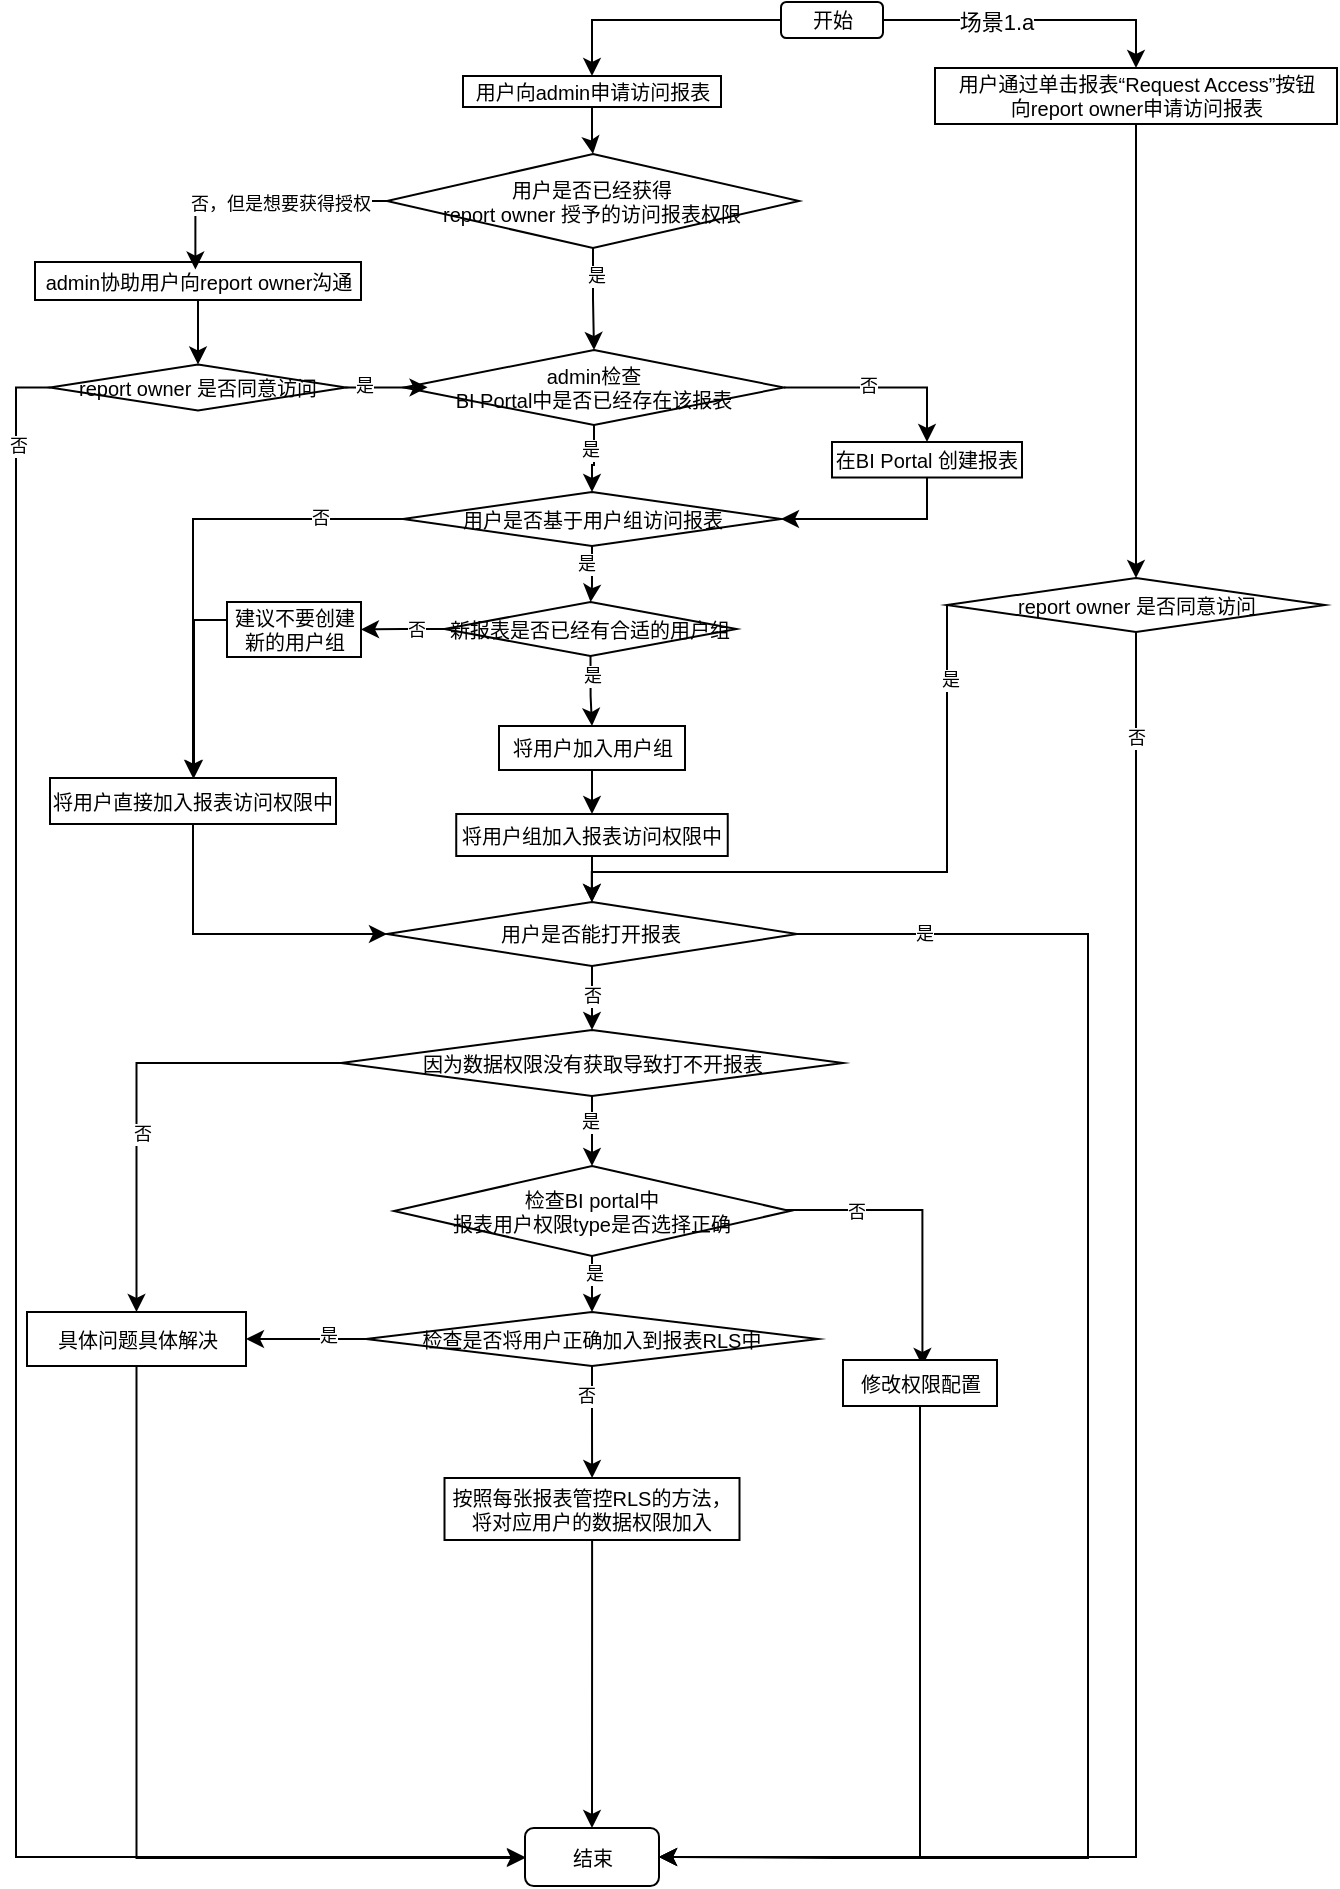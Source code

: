 <mxfile version="25.0.3">
  <diagram name="第 1 页" id="4Z0Ka_Te9Ri8-RzgAn7T">
    <mxGraphModel dx="629" dy="375" grid="0" gridSize="10" guides="1" tooltips="1" connect="1" arrows="1" fold="1" page="1" pageScale="1" pageWidth="827" pageHeight="1169" math="0" shadow="0">
      <root>
        <mxCell id="0" />
        <mxCell id="1" parent="0" />
        <mxCell id="pARgLp83FpRPWA3JOX_G-7" style="edgeStyle=orthogonalEdgeStyle;rounded=0;orthogonalLoop=1;jettySize=auto;html=1;exitX=1;exitY=0.5;exitDx=0;exitDy=0;entryX=0.5;entryY=0;entryDx=0;entryDy=0;" parent="1" source="ilZPSHY-V1277pjvOUdr-1" target="pARgLp83FpRPWA3JOX_G-3" edge="1">
          <mxGeometry relative="1" as="geometry" />
        </mxCell>
        <mxCell id="ByDmmqcMoBoIHStEWOWe-18" value="场景1.a" style="edgeLabel;html=1;align=center;verticalAlign=middle;resizable=0;points=[];" vertex="1" connectable="0" parent="pARgLp83FpRPWA3JOX_G-7">
          <mxGeometry x="-0.246" y="-1" relative="1" as="geometry">
            <mxPoint as="offset" />
          </mxGeometry>
        </mxCell>
        <mxCell id="ByDmmqcMoBoIHStEWOWe-7" style="edgeStyle=orthogonalEdgeStyle;rounded=0;orthogonalLoop=1;jettySize=auto;html=1;entryX=0.5;entryY=0;entryDx=0;entryDy=0;" edge="1" parent="1" source="ilZPSHY-V1277pjvOUdr-1" target="ByDmmqcMoBoIHStEWOWe-6">
          <mxGeometry relative="1" as="geometry" />
        </mxCell>
        <mxCell id="ilZPSHY-V1277pjvOUdr-1" value="开始" style="rounded=1;whiteSpace=wrap;html=1;fontSize=10;" parent="1" vertex="1">
          <mxGeometry x="482.5" y="33" width="51" height="18" as="geometry" />
        </mxCell>
        <mxCell id="ilZPSHY-V1277pjvOUdr-12" value="" style="edgeStyle=orthogonalEdgeStyle;rounded=0;orthogonalLoop=1;jettySize=auto;html=1;" parent="1" source="ilZPSHY-V1277pjvOUdr-7" target="ilZPSHY-V1277pjvOUdr-11" edge="1">
          <mxGeometry relative="1" as="geometry" />
        </mxCell>
        <mxCell id="ilZPSHY-V1277pjvOUdr-13" value="否" style="edgeLabel;html=1;align=center;verticalAlign=middle;resizable=0;points=[];fontSize=9;" parent="ilZPSHY-V1277pjvOUdr-12" vertex="1" connectable="0">
          <mxGeometry x="-0.147" y="1" relative="1" as="geometry">
            <mxPoint as="offset" />
          </mxGeometry>
        </mxCell>
        <mxCell id="ilZPSHY-V1277pjvOUdr-29" style="edgeStyle=orthogonalEdgeStyle;rounded=0;orthogonalLoop=1;jettySize=auto;html=1;exitX=0.5;exitY=1;exitDx=0;exitDy=0;" parent="1" source="ilZPSHY-V1277pjvOUdr-7" target="ilZPSHY-V1277pjvOUdr-28" edge="1">
          <mxGeometry relative="1" as="geometry" />
        </mxCell>
        <mxCell id="ilZPSHY-V1277pjvOUdr-30" value="是" style="edgeLabel;html=1;align=center;verticalAlign=middle;resizable=0;points=[];fontSize=9;" parent="ilZPSHY-V1277pjvOUdr-29" vertex="1" connectable="0">
          <mxGeometry x="-0.265" y="-2" relative="1" as="geometry">
            <mxPoint as="offset" />
          </mxGeometry>
        </mxCell>
        <mxCell id="ilZPSHY-V1277pjvOUdr-7" value="admin检查&lt;br&gt;BI Portal中是否已经存在该报表" style="rhombus;whiteSpace=wrap;html=1;fontSize=10;rounded=0;" parent="1" vertex="1">
          <mxGeometry x="294" y="207" width="190" height="37.5" as="geometry" />
        </mxCell>
        <mxCell id="seMw0L7vWgZuyYbHkAr_-15" style="edgeStyle=orthogonalEdgeStyle;rounded=0;orthogonalLoop=1;jettySize=auto;html=1;exitX=0.5;exitY=1;exitDx=0;exitDy=0;entryX=1;entryY=0.5;entryDx=0;entryDy=0;" parent="1" source="ilZPSHY-V1277pjvOUdr-11" target="ilZPSHY-V1277pjvOUdr-28" edge="1">
          <mxGeometry relative="1" as="geometry" />
        </mxCell>
        <mxCell id="ilZPSHY-V1277pjvOUdr-11" value="在BI Portal 创建报表" style="whiteSpace=wrap;html=1;fontSize=10;rounded=0;" parent="1" vertex="1">
          <mxGeometry x="508" y="253" width="95" height="17.75" as="geometry" />
        </mxCell>
        <mxCell id="ilZPSHY-V1277pjvOUdr-20" value="" style="edgeStyle=orthogonalEdgeStyle;rounded=0;orthogonalLoop=1;jettySize=auto;html=1;exitX=0.5;exitY=1;exitDx=0;exitDy=0;" parent="1" source="ilZPSHY-V1277pjvOUdr-17" target="ilZPSHY-V1277pjvOUdr-19" edge="1">
          <mxGeometry relative="1" as="geometry">
            <mxPoint x="388" y="322" as="targetPoint" />
          </mxGeometry>
        </mxCell>
        <mxCell id="ilZPSHY-V1277pjvOUdr-21" value="是" style="edgeLabel;html=1;align=center;verticalAlign=middle;resizable=0;points=[];fontSize=9;" parent="ilZPSHY-V1277pjvOUdr-20" vertex="1" connectable="0">
          <mxGeometry x="-0.469" relative="1" as="geometry">
            <mxPoint as="offset" />
          </mxGeometry>
        </mxCell>
        <mxCell id="ilZPSHY-V1277pjvOUdr-25" value="" style="edgeStyle=orthogonalEdgeStyle;rounded=0;orthogonalLoop=1;jettySize=auto;html=1;" parent="1" source="ilZPSHY-V1277pjvOUdr-17" target="ilZPSHY-V1277pjvOUdr-24" edge="1">
          <mxGeometry relative="1" as="geometry" />
        </mxCell>
        <mxCell id="ilZPSHY-V1277pjvOUdr-26" value="否" style="edgeLabel;html=1;align=center;verticalAlign=middle;resizable=0;points=[];fontSize=9;" parent="ilZPSHY-V1277pjvOUdr-25" vertex="1" connectable="0">
          <mxGeometry x="-0.288" relative="1" as="geometry">
            <mxPoint as="offset" />
          </mxGeometry>
        </mxCell>
        <mxCell id="ilZPSHY-V1277pjvOUdr-17" value="新报表是否已经有合适的用户组" style="rhombus;whiteSpace=wrap;html=1;fontSize=10;rounded=0;" parent="1" vertex="1">
          <mxGeometry x="314.25" y="333" width="146" height="27" as="geometry" />
        </mxCell>
        <mxCell id="seMw0L7vWgZuyYbHkAr_-9" value="" style="edgeStyle=orthogonalEdgeStyle;rounded=0;orthogonalLoop=1;jettySize=auto;html=1;" parent="1" source="ilZPSHY-V1277pjvOUdr-19" target="seMw0L7vWgZuyYbHkAr_-8" edge="1">
          <mxGeometry relative="1" as="geometry" />
        </mxCell>
        <mxCell id="ilZPSHY-V1277pjvOUdr-19" value="将用户加入用户组" style="whiteSpace=wrap;html=1;fontSize=10;rounded=0;" parent="1" vertex="1">
          <mxGeometry x="341.5" y="395" width="93" height="22" as="geometry" />
        </mxCell>
        <mxCell id="pARgLp83FpRPWA3JOX_G-14" style="edgeStyle=orthogonalEdgeStyle;rounded=0;orthogonalLoop=1;jettySize=auto;html=1;entryX=0.5;entryY=0;entryDx=0;entryDy=0;" parent="1" edge="1">
          <mxGeometry relative="1" as="geometry">
            <mxPoint x="257.779" y="343.5" as="sourcePoint" />
            <mxPoint x="189" y="421" as="targetPoint" />
            <Array as="points">
              <mxPoint x="188.75" y="342" />
            </Array>
          </mxGeometry>
        </mxCell>
        <mxCell id="ilZPSHY-V1277pjvOUdr-24" value="建议不要创建新的用户组" style="whiteSpace=wrap;html=1;fontSize=10;rounded=0;" parent="1" vertex="1">
          <mxGeometry x="205.5" y="333" width="67" height="27.5" as="geometry" />
        </mxCell>
        <mxCell id="ilZPSHY-V1277pjvOUdr-32" style="edgeStyle=orthogonalEdgeStyle;rounded=0;orthogonalLoop=1;jettySize=auto;html=1;exitX=0.5;exitY=1;exitDx=0;exitDy=0;" parent="1" source="ilZPSHY-V1277pjvOUdr-28" target="ilZPSHY-V1277pjvOUdr-17" edge="1">
          <mxGeometry relative="1" as="geometry" />
        </mxCell>
        <mxCell id="ilZPSHY-V1277pjvOUdr-33" value="是" style="edgeLabel;html=1;align=center;verticalAlign=middle;resizable=0;points=[];fontSize=9;" parent="ilZPSHY-V1277pjvOUdr-32" vertex="1" connectable="0">
          <mxGeometry x="-0.379" y="-3" relative="1" as="geometry">
            <mxPoint as="offset" />
          </mxGeometry>
        </mxCell>
        <mxCell id="pARgLp83FpRPWA3JOX_G-11" style="edgeStyle=orthogonalEdgeStyle;rounded=0;orthogonalLoop=1;jettySize=auto;html=1;entryX=0.5;entryY=0;entryDx=0;entryDy=0;" parent="1" source="ilZPSHY-V1277pjvOUdr-28" target="seMw0L7vWgZuyYbHkAr_-3" edge="1">
          <mxGeometry relative="1" as="geometry" />
        </mxCell>
        <mxCell id="pARgLp83FpRPWA3JOX_G-12" value="否" style="edgeLabel;html=1;align=center;verticalAlign=middle;resizable=0;points=[];fontSize=9;" parent="pARgLp83FpRPWA3JOX_G-11" vertex="1" connectable="0">
          <mxGeometry x="-0.644" y="-1" relative="1" as="geometry">
            <mxPoint as="offset" />
          </mxGeometry>
        </mxCell>
        <mxCell id="ilZPSHY-V1277pjvOUdr-28" value="用户是否基于用户组访问报表" style="rhombus;whiteSpace=wrap;html=1;fontSize=10;rounded=0;" parent="1" vertex="1">
          <mxGeometry x="293.5" y="278" width="189" height="27" as="geometry" />
        </mxCell>
        <mxCell id="seMw0L7vWgZuyYbHkAr_-13" style="edgeStyle=orthogonalEdgeStyle;rounded=0;orthogonalLoop=1;jettySize=auto;html=1;exitX=0.5;exitY=1;exitDx=0;exitDy=0;entryX=0;entryY=0.5;entryDx=0;entryDy=0;" parent="1" source="seMw0L7vWgZuyYbHkAr_-3" target="seMw0L7vWgZuyYbHkAr_-16" edge="1">
          <mxGeometry relative="1" as="geometry">
            <mxPoint x="326.0" y="494.5" as="targetPoint" />
          </mxGeometry>
        </mxCell>
        <mxCell id="seMw0L7vWgZuyYbHkAr_-3" value="将用户直接加入报表访问权限中" style="whiteSpace=wrap;html=1;fontSize=10;rounded=0;" parent="1" vertex="1">
          <mxGeometry x="117" y="421" width="143" height="23" as="geometry" />
        </mxCell>
        <mxCell id="seMw0L7vWgZuyYbHkAr_-17" value="" style="edgeStyle=orthogonalEdgeStyle;rounded=0;orthogonalLoop=1;jettySize=auto;html=1;" parent="1" source="seMw0L7vWgZuyYbHkAr_-8" target="seMw0L7vWgZuyYbHkAr_-16" edge="1">
          <mxGeometry relative="1" as="geometry" />
        </mxCell>
        <mxCell id="seMw0L7vWgZuyYbHkAr_-8" value="将用户组加入报表访问权限中" style="whiteSpace=wrap;html=1;fontSize=10;rounded=0;" parent="1" vertex="1">
          <mxGeometry x="320.12" y="439" width="135.75" height="21" as="geometry" />
        </mxCell>
        <mxCell id="seMw0L7vWgZuyYbHkAr_-23" value="" style="edgeStyle=orthogonalEdgeStyle;rounded=0;orthogonalLoop=1;jettySize=auto;html=1;" parent="1" source="seMw0L7vWgZuyYbHkAr_-16" target="seMw0L7vWgZuyYbHkAr_-22" edge="1">
          <mxGeometry relative="1" as="geometry" />
        </mxCell>
        <mxCell id="seMw0L7vWgZuyYbHkAr_-24" value="否" style="edgeLabel;html=1;align=center;verticalAlign=middle;resizable=0;points=[];fontSize=9;" parent="seMw0L7vWgZuyYbHkAr_-23" vertex="1" connectable="0">
          <mxGeometry x="-0.399" relative="1" as="geometry">
            <mxPoint as="offset" />
          </mxGeometry>
        </mxCell>
        <mxCell id="pARgLp83FpRPWA3JOX_G-35" style="edgeStyle=orthogonalEdgeStyle;rounded=0;orthogonalLoop=1;jettySize=auto;html=1;entryX=1;entryY=0.5;entryDx=0;entryDy=0;" parent="1" source="seMw0L7vWgZuyYbHkAr_-16" target="seMw0L7vWgZuyYbHkAr_-21" edge="1">
          <mxGeometry relative="1" as="geometry">
            <Array as="points">
              <mxPoint x="636" y="499" />
              <mxPoint x="636" y="961" />
              <mxPoint x="510" y="961" />
            </Array>
          </mxGeometry>
        </mxCell>
        <mxCell id="pARgLp83FpRPWA3JOX_G-36" value="是" style="edgeLabel;html=1;align=center;verticalAlign=middle;resizable=0;points=[];fontSize=9;" parent="pARgLp83FpRPWA3JOX_G-35" vertex="1" connectable="0">
          <mxGeometry x="-0.847" relative="1" as="geometry">
            <mxPoint as="offset" />
          </mxGeometry>
        </mxCell>
        <mxCell id="seMw0L7vWgZuyYbHkAr_-16" value="用户是否能打开报表" style="rhombus;whiteSpace=wrap;html=1;fontSize=10;rounded=0;" parent="1" vertex="1">
          <mxGeometry x="285.49" y="483" width="205.01" height="32" as="geometry" />
        </mxCell>
        <mxCell id="seMw0L7vWgZuyYbHkAr_-21" value="结束" style="rounded=1;whiteSpace=wrap;html=1;fontSize=10;" parent="1" vertex="1">
          <mxGeometry x="354.5" y="946" width="67" height="29" as="geometry" />
        </mxCell>
        <mxCell id="seMw0L7vWgZuyYbHkAr_-28" value="" style="edgeStyle=orthogonalEdgeStyle;rounded=0;orthogonalLoop=1;jettySize=auto;html=1;entryX=0.5;entryY=0;entryDx=0;entryDy=0;" parent="1" source="seMw0L7vWgZuyYbHkAr_-22" target="seMw0L7vWgZuyYbHkAr_-34" edge="1">
          <mxGeometry relative="1" as="geometry">
            <mxPoint x="387.5" y="621" as="targetPoint" />
            <Array as="points" />
          </mxGeometry>
        </mxCell>
        <mxCell id="seMw0L7vWgZuyYbHkAr_-32" value="是" style="edgeLabel;html=1;align=center;verticalAlign=middle;resizable=0;points=[];fontSize=9;" parent="seMw0L7vWgZuyYbHkAr_-28" vertex="1" connectable="0">
          <mxGeometry x="-0.422" y="-1" relative="1" as="geometry">
            <mxPoint as="offset" />
          </mxGeometry>
        </mxCell>
        <mxCell id="seMw0L7vWgZuyYbHkAr_-30" value="" style="edgeStyle=orthogonalEdgeStyle;rounded=0;orthogonalLoop=1;jettySize=auto;html=1;" parent="1" source="seMw0L7vWgZuyYbHkAr_-22" target="seMw0L7vWgZuyYbHkAr_-29" edge="1">
          <mxGeometry relative="1" as="geometry" />
        </mxCell>
        <mxCell id="seMw0L7vWgZuyYbHkAr_-31" value="否" style="edgeLabel;html=1;align=center;verticalAlign=middle;resizable=0;points=[];fontSize=9;" parent="seMw0L7vWgZuyYbHkAr_-30" vertex="1" connectable="0">
          <mxGeometry x="0.213" y="2" relative="1" as="geometry">
            <mxPoint as="offset" />
          </mxGeometry>
        </mxCell>
        <mxCell id="seMw0L7vWgZuyYbHkAr_-22" value="因为数据权限没有获取导致打不开报表" style="rhombus;whiteSpace=wrap;html=1;fontSize=10;rounded=0;" parent="1" vertex="1">
          <mxGeometry x="262.5" y="547" width="251" height="33" as="geometry" />
        </mxCell>
        <mxCell id="seMw0L7vWgZuyYbHkAr_-33" style="edgeStyle=orthogonalEdgeStyle;rounded=0;orthogonalLoop=1;jettySize=auto;html=1;entryX=0;entryY=0.5;entryDx=0;entryDy=0;" parent="1" source="seMw0L7vWgZuyYbHkAr_-29" target="seMw0L7vWgZuyYbHkAr_-21" edge="1">
          <mxGeometry relative="1" as="geometry">
            <mxPoint x="195" y="885" as="targetPoint" />
            <Array as="points">
              <mxPoint x="160" y="961" />
              <mxPoint x="354" y="961" />
            </Array>
          </mxGeometry>
        </mxCell>
        <mxCell id="seMw0L7vWgZuyYbHkAr_-29" value="具体问题具体解决" style="whiteSpace=wrap;html=1;fontSize=10;rounded=0;" parent="1" vertex="1">
          <mxGeometry x="105.5" y="688" width="109.5" height="27" as="geometry" />
        </mxCell>
        <mxCell id="seMw0L7vWgZuyYbHkAr_-36" value="" style="edgeStyle=orthogonalEdgeStyle;rounded=0;orthogonalLoop=1;jettySize=auto;html=1;entryX=0.5;entryY=0;entryDx=0;entryDy=0;" parent="1" edge="1">
          <mxGeometry relative="1" as="geometry">
            <mxPoint x="553.22" y="715" as="targetPoint" />
            <Array as="points">
              <mxPoint x="553.22" y="637" />
            </Array>
            <mxPoint x="472.996" y="637.04" as="sourcePoint" />
          </mxGeometry>
        </mxCell>
        <mxCell id="seMw0L7vWgZuyYbHkAr_-39" value="否" style="edgeLabel;html=1;align=center;verticalAlign=middle;resizable=0;points=[];fontSize=9;" parent="seMw0L7vWgZuyYbHkAr_-36" vertex="1" connectable="0">
          <mxGeometry x="-0.408" y="-1" relative="1" as="geometry">
            <mxPoint as="offset" />
          </mxGeometry>
        </mxCell>
        <mxCell id="seMw0L7vWgZuyYbHkAr_-44" value="" style="edgeStyle=orthogonalEdgeStyle;rounded=0;orthogonalLoop=1;jettySize=auto;html=1;" parent="1" source="seMw0L7vWgZuyYbHkAr_-34" target="seMw0L7vWgZuyYbHkAr_-43" edge="1">
          <mxGeometry relative="1" as="geometry" />
        </mxCell>
        <mxCell id="ByDmmqcMoBoIHStEWOWe-17" value="是" style="edgeLabel;html=1;align=center;verticalAlign=middle;resizable=0;points=[];fontSize=9;" vertex="1" connectable="0" parent="seMw0L7vWgZuyYbHkAr_-44">
          <mxGeometry x="0.269" y="1" relative="1" as="geometry">
            <mxPoint as="offset" />
          </mxGeometry>
        </mxCell>
        <mxCell id="seMw0L7vWgZuyYbHkAr_-34" value="检查BI portal中&lt;br&gt;报表用户权限type是否选择正确" style="rhombus;whiteSpace=wrap;html=1;fontSize=10;" parent="1" vertex="1">
          <mxGeometry x="289" y="615" width="198" height="45" as="geometry" />
        </mxCell>
        <mxCell id="pARgLp83FpRPWA3JOX_G-33" style="edgeStyle=orthogonalEdgeStyle;rounded=0;orthogonalLoop=1;jettySize=auto;html=1;entryX=1;entryY=0.5;entryDx=0;entryDy=0;" parent="1" source="seMw0L7vWgZuyYbHkAr_-37" target="seMw0L7vWgZuyYbHkAr_-21" edge="1">
          <mxGeometry relative="1" as="geometry">
            <Array as="points">
              <mxPoint x="552" y="960" />
            </Array>
          </mxGeometry>
        </mxCell>
        <mxCell id="seMw0L7vWgZuyYbHkAr_-37" value="修改权限配置" style="rounded=0;whiteSpace=wrap;html=1;fontSize=10;" parent="1" vertex="1">
          <mxGeometry x="513.5" y="712" width="77" height="23" as="geometry" />
        </mxCell>
        <mxCell id="seMw0L7vWgZuyYbHkAr_-46" style="edgeStyle=orthogonalEdgeStyle;rounded=0;orthogonalLoop=1;jettySize=auto;html=1;entryX=1;entryY=0.5;entryDx=0;entryDy=0;" parent="1" source="seMw0L7vWgZuyYbHkAr_-43" target="seMw0L7vWgZuyYbHkAr_-29" edge="1">
          <mxGeometry relative="1" as="geometry" />
        </mxCell>
        <mxCell id="seMw0L7vWgZuyYbHkAr_-47" value="是" style="edgeLabel;html=1;align=center;verticalAlign=middle;resizable=0;points=[];fontSize=9;" parent="seMw0L7vWgZuyYbHkAr_-46" vertex="1" connectable="0">
          <mxGeometry x="-0.359" y="-2" relative="1" as="geometry">
            <mxPoint as="offset" />
          </mxGeometry>
        </mxCell>
        <mxCell id="seMw0L7vWgZuyYbHkAr_-49" value="" style="edgeStyle=orthogonalEdgeStyle;rounded=0;orthogonalLoop=1;jettySize=auto;html=1;" parent="1" source="seMw0L7vWgZuyYbHkAr_-43" target="seMw0L7vWgZuyYbHkAr_-48" edge="1">
          <mxGeometry relative="1" as="geometry" />
        </mxCell>
        <mxCell id="seMw0L7vWgZuyYbHkAr_-50" value="否" style="edgeLabel;html=1;align=center;verticalAlign=middle;resizable=0;points=[];fontSize=9;" parent="seMw0L7vWgZuyYbHkAr_-49" vertex="1" connectable="0">
          <mxGeometry x="-0.465" y="-3" relative="1" as="geometry">
            <mxPoint as="offset" />
          </mxGeometry>
        </mxCell>
        <mxCell id="seMw0L7vWgZuyYbHkAr_-43" value="检查是否将用户正确加入到报表RLS中" style="rhombus;whiteSpace=wrap;html=1;fontSize=10;" parent="1" vertex="1">
          <mxGeometry x="275" y="688" width="226" height="27" as="geometry" />
        </mxCell>
        <mxCell id="seMw0L7vWgZuyYbHkAr_-51" style="edgeStyle=orthogonalEdgeStyle;rounded=0;orthogonalLoop=1;jettySize=auto;html=1;entryX=0.5;entryY=0;entryDx=0;entryDy=0;" parent="1" source="seMw0L7vWgZuyYbHkAr_-48" target="seMw0L7vWgZuyYbHkAr_-21" edge="1">
          <mxGeometry relative="1" as="geometry">
            <Array as="points">
              <mxPoint x="388" y="841" />
              <mxPoint x="388" y="841" />
            </Array>
          </mxGeometry>
        </mxCell>
        <mxCell id="seMw0L7vWgZuyYbHkAr_-48" value="按照每张报表管控RLS的方法，将对应用户的数据权限加入" style="whiteSpace=wrap;html=1;fontSize=10;" parent="1" vertex="1">
          <mxGeometry x="314.25" y="771" width="147.5" height="31" as="geometry" />
        </mxCell>
        <mxCell id="pARgLp83FpRPWA3JOX_G-5" style="edgeStyle=orthogonalEdgeStyle;rounded=0;orthogonalLoop=1;jettySize=auto;html=1;exitX=0.5;exitY=1;exitDx=0;exitDy=0;entryX=0.5;entryY=0;entryDx=0;entryDy=0;" parent="1" source="pARgLp83FpRPWA3JOX_G-3" target="pARgLp83FpRPWA3JOX_G-4" edge="1">
          <mxGeometry relative="1" as="geometry" />
        </mxCell>
        <mxCell id="pARgLp83FpRPWA3JOX_G-3" value="用户通过单击报表“Request Access”按钮&lt;br&gt;向report owner申请访问报表" style="whiteSpace=wrap;html=1;fontSize=10;rounded=0;" parent="1" vertex="1">
          <mxGeometry x="559.5" y="66" width="201" height="28" as="geometry" />
        </mxCell>
        <mxCell id="pARgLp83FpRPWA3JOX_G-15" style="edgeStyle=orthogonalEdgeStyle;rounded=0;orthogonalLoop=1;jettySize=auto;html=1;" parent="1" edge="1">
          <mxGeometry relative="1" as="geometry">
            <mxPoint x="565.5" y="334.486" as="sourcePoint" />
            <mxPoint x="387.9" y="483.001" as="targetPoint" />
            <Array as="points">
              <mxPoint x="565" y="468" />
              <mxPoint x="388" y="468" />
            </Array>
          </mxGeometry>
        </mxCell>
        <mxCell id="pARgLp83FpRPWA3JOX_G-16" value="是" style="edgeLabel;html=1;align=center;verticalAlign=middle;resizable=0;points=[];fontSize=9;" parent="pARgLp83FpRPWA3JOX_G-15" vertex="1" connectable="0">
          <mxGeometry x="-0.769" y="1" relative="1" as="geometry">
            <mxPoint as="offset" />
          </mxGeometry>
        </mxCell>
        <mxCell id="pARgLp83FpRPWA3JOX_G-18" style="edgeStyle=orthogonalEdgeStyle;rounded=0;orthogonalLoop=1;jettySize=auto;html=1;entryX=1;entryY=0.5;entryDx=0;entryDy=0;" parent="1" source="pARgLp83FpRPWA3JOX_G-4" target="seMw0L7vWgZuyYbHkAr_-21" edge="1">
          <mxGeometry relative="1" as="geometry">
            <Array as="points">
              <mxPoint x="660" y="960" />
            </Array>
          </mxGeometry>
        </mxCell>
        <mxCell id="pARgLp83FpRPWA3JOX_G-19" value="否" style="edgeLabel;html=1;align=center;verticalAlign=middle;resizable=0;points=[];fontSize=9;" parent="pARgLp83FpRPWA3JOX_G-18" vertex="1" connectable="0">
          <mxGeometry x="-0.876" relative="1" as="geometry">
            <mxPoint as="offset" />
          </mxGeometry>
        </mxCell>
        <mxCell id="pARgLp83FpRPWA3JOX_G-4" value="report owner 是否同意访问" style="rhombus;whiteSpace=wrap;html=1;fontSize=10;rounded=0;" parent="1" vertex="1">
          <mxGeometry x="565.5" y="321" width="189" height="27" as="geometry" />
        </mxCell>
        <mxCell id="pARgLp83FpRPWA3JOX_G-26" value="" style="edgeStyle=orthogonalEdgeStyle;rounded=0;orthogonalLoop=1;jettySize=auto;html=1;" parent="1" source="pARgLp83FpRPWA3JOX_G-22" target="pARgLp83FpRPWA3JOX_G-25" edge="1">
          <mxGeometry relative="1" as="geometry" />
        </mxCell>
        <mxCell id="pARgLp83FpRPWA3JOX_G-22" value="admin协助用户向report owner沟通" style="rounded=0;whiteSpace=wrap;html=1;fontSize=10;" parent="1" vertex="1">
          <mxGeometry x="109.5" y="163" width="163" height="19" as="geometry" />
        </mxCell>
        <mxCell id="pARgLp83FpRPWA3JOX_G-31" style="edgeStyle=orthogonalEdgeStyle;rounded=0;orthogonalLoop=1;jettySize=auto;html=1;entryX=0;entryY=0.5;entryDx=0;entryDy=0;" parent="1" source="pARgLp83FpRPWA3JOX_G-25" target="seMw0L7vWgZuyYbHkAr_-21" edge="1">
          <mxGeometry relative="1" as="geometry">
            <mxPoint x="95.143" y="906.429" as="targetPoint" />
            <Array as="points">
              <mxPoint x="100" y="960" />
            </Array>
          </mxGeometry>
        </mxCell>
        <mxCell id="pARgLp83FpRPWA3JOX_G-32" value="否" style="edgeLabel;html=1;align=center;verticalAlign=middle;resizable=0;points=[];fontSize=9;" parent="pARgLp83FpRPWA3JOX_G-31" vertex="1" connectable="0">
          <mxGeometry x="-0.908" y="1" relative="1" as="geometry">
            <mxPoint as="offset" />
          </mxGeometry>
        </mxCell>
        <mxCell id="pARgLp83FpRPWA3JOX_G-25" value="report owner 是否同意访问" style="rhombus;whiteSpace=wrap;html=1;fontSize=10;rounded=0;" parent="1" vertex="1">
          <mxGeometry x="117" y="214.25" width="148" height="23" as="geometry" />
        </mxCell>
        <mxCell id="ByDmmqcMoBoIHStEWOWe-9" style="edgeStyle=orthogonalEdgeStyle;rounded=0;orthogonalLoop=1;jettySize=auto;html=1;" edge="1" parent="1" source="ByDmmqcMoBoIHStEWOWe-4" target="ilZPSHY-V1277pjvOUdr-7">
          <mxGeometry relative="1" as="geometry" />
        </mxCell>
        <mxCell id="ByDmmqcMoBoIHStEWOWe-11" value="是" style="edgeLabel;html=1;align=center;verticalAlign=middle;resizable=0;points=[];fontSize=9;" vertex="1" connectable="0" parent="ByDmmqcMoBoIHStEWOWe-9">
          <mxGeometry x="-0.478" y="1" relative="1" as="geometry">
            <mxPoint as="offset" />
          </mxGeometry>
        </mxCell>
        <mxCell id="ByDmmqcMoBoIHStEWOWe-4" value="用户是否已经获得&lt;br&gt;report owner 授予的访问报表权限" style="rhombus;whiteSpace=wrap;html=1;fontSize=10;rounded=0;" vertex="1" parent="1">
          <mxGeometry x="285.49" y="109" width="206" height="47" as="geometry" />
        </mxCell>
        <mxCell id="ByDmmqcMoBoIHStEWOWe-8" style="edgeStyle=orthogonalEdgeStyle;rounded=0;orthogonalLoop=1;jettySize=auto;html=1;entryX=0.5;entryY=0;entryDx=0;entryDy=0;" edge="1" parent="1" source="ByDmmqcMoBoIHStEWOWe-6" target="ByDmmqcMoBoIHStEWOWe-4">
          <mxGeometry relative="1" as="geometry" />
        </mxCell>
        <mxCell id="ByDmmqcMoBoIHStEWOWe-6" value="用户向admin申请访问报表" style="rounded=0;whiteSpace=wrap;html=1;fontSize=10;" vertex="1" parent="1">
          <mxGeometry x="323.5" y="70" width="129" height="15.5" as="geometry" />
        </mxCell>
        <mxCell id="ByDmmqcMoBoIHStEWOWe-13" style="edgeStyle=orthogonalEdgeStyle;rounded=0;orthogonalLoop=1;jettySize=auto;html=1;exitX=0;exitY=0.5;exitDx=0;exitDy=0;entryX=0.492;entryY=0.199;entryDx=0;entryDy=0;entryPerimeter=0;" edge="1" parent="1" source="ByDmmqcMoBoIHStEWOWe-4" target="pARgLp83FpRPWA3JOX_G-22">
          <mxGeometry relative="1" as="geometry" />
        </mxCell>
        <mxCell id="ByDmmqcMoBoIHStEWOWe-14" value="否，但是想要获得授权" style="edgeLabel;html=1;align=center;verticalAlign=middle;resizable=0;points=[];fontSize=9;" vertex="1" connectable="0" parent="ByDmmqcMoBoIHStEWOWe-13">
          <mxGeometry x="-0.179" y="1" relative="1" as="geometry">
            <mxPoint as="offset" />
          </mxGeometry>
        </mxCell>
        <mxCell id="ByDmmqcMoBoIHStEWOWe-15" style="edgeStyle=orthogonalEdgeStyle;rounded=0;orthogonalLoop=1;jettySize=auto;html=1;entryX=0.062;entryY=0.498;entryDx=0;entryDy=0;entryPerimeter=0;" edge="1" parent="1" source="pARgLp83FpRPWA3JOX_G-25" target="ilZPSHY-V1277pjvOUdr-7">
          <mxGeometry relative="1" as="geometry" />
        </mxCell>
        <mxCell id="ByDmmqcMoBoIHStEWOWe-16" value="是" style="edgeLabel;html=1;align=center;verticalAlign=middle;resizable=0;points=[];fontSize=9;" vertex="1" connectable="0" parent="ByDmmqcMoBoIHStEWOWe-15">
          <mxGeometry x="-0.574" y="1" relative="1" as="geometry">
            <mxPoint as="offset" />
          </mxGeometry>
        </mxCell>
      </root>
    </mxGraphModel>
  </diagram>
</mxfile>
